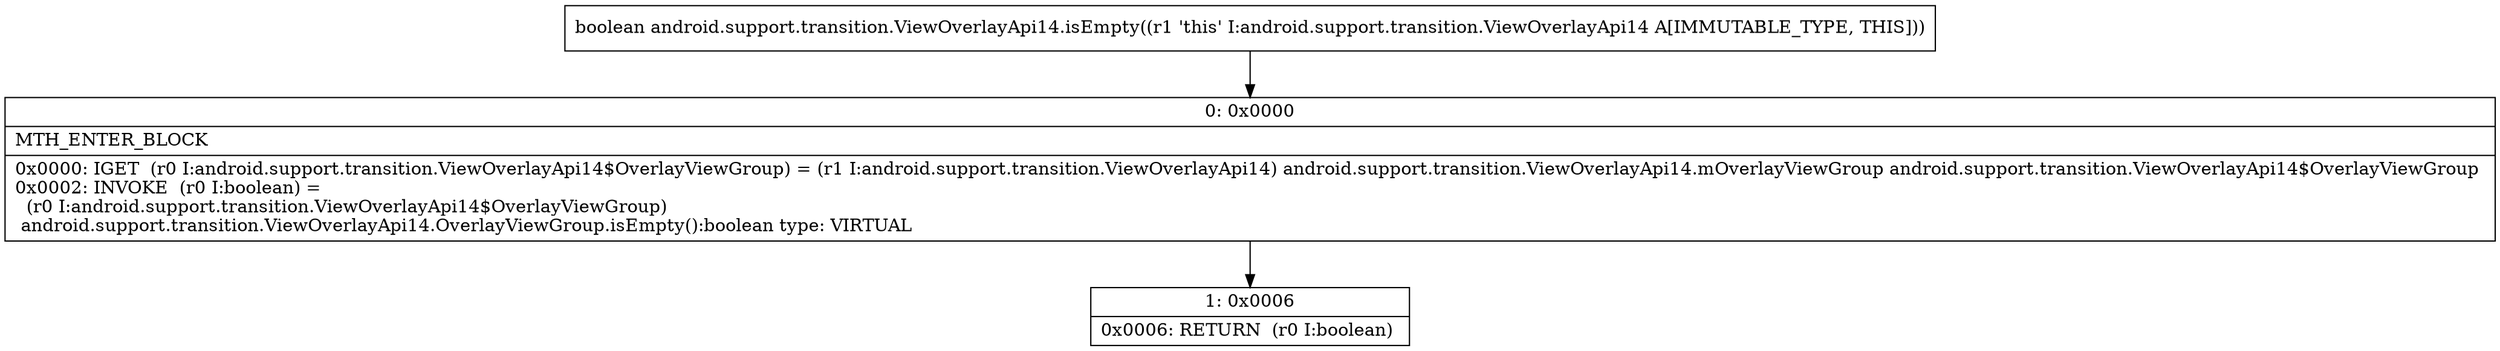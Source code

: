 digraph "CFG forandroid.support.transition.ViewOverlayApi14.isEmpty()Z" {
Node_0 [shape=record,label="{0\:\ 0x0000|MTH_ENTER_BLOCK\l|0x0000: IGET  (r0 I:android.support.transition.ViewOverlayApi14$OverlayViewGroup) = (r1 I:android.support.transition.ViewOverlayApi14) android.support.transition.ViewOverlayApi14.mOverlayViewGroup android.support.transition.ViewOverlayApi14$OverlayViewGroup \l0x0002: INVOKE  (r0 I:boolean) = \l  (r0 I:android.support.transition.ViewOverlayApi14$OverlayViewGroup)\l android.support.transition.ViewOverlayApi14.OverlayViewGroup.isEmpty():boolean type: VIRTUAL \l}"];
Node_1 [shape=record,label="{1\:\ 0x0006|0x0006: RETURN  (r0 I:boolean) \l}"];
MethodNode[shape=record,label="{boolean android.support.transition.ViewOverlayApi14.isEmpty((r1 'this' I:android.support.transition.ViewOverlayApi14 A[IMMUTABLE_TYPE, THIS])) }"];
MethodNode -> Node_0;
Node_0 -> Node_1;
}

